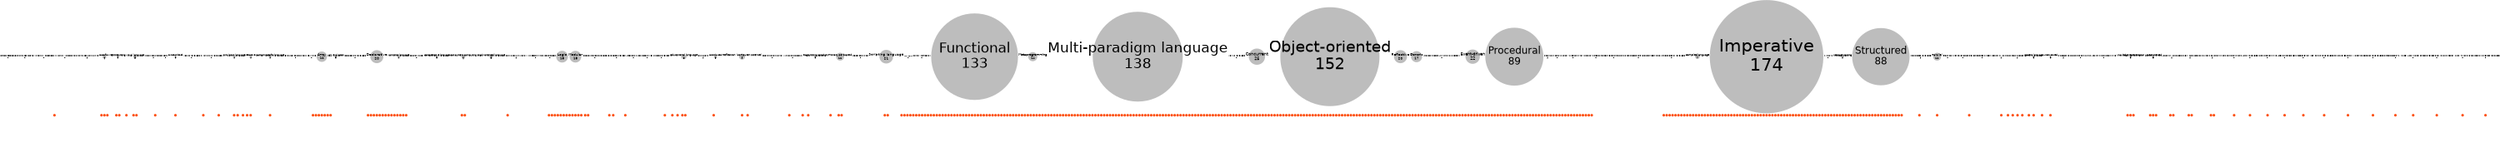 graph {
	node [color="#BDBDBD" fontname=helvetica style=filled]
	overlap=false repulsiveforce=0.1 size=20 splines=curved
	node [color="#BDBDBD" fixedsize=shape fontsize=970 height=87.0 width=87.0]
	"Imperative
174"
	node [color="#BDBDBD" fixedsize=shape fontsize=860 height=76.0 width=76.0]
	"Object-oriented
152"
	node [color="#BDBDBD" fixedsize=shape fontsize=790 height=69.0 width=69.0]
	"Multi-paradigm language
138"
	node [color="#BDBDBD" fixedsize=shape fontsize=765 height=66.5 width=66.5]
	"Functional
133"
	node [color="#BDBDBD" fixedsize=shape fontsize=545 height=44.5 width=44.5]
	"Procedural
89"
	node [color="#BDBDBD" fixedsize=shape fontsize=540 height=44.0 width=44.0]
	"Structured
88"
	node [color="#BDBDBD" fixedsize=shape fontsize=225 height=12.5 width=12.5]
	"Concurrent
25"
	node [color="#BDBDBD" fixedsize=shape fontsize=210 height=11.0 width=11.0]
	"Event-driven
22"
	node [color="#BDBDBD" fixedsize=shape fontsize=205 height=10.5 width=10.5]
	"Scripting language
21"
	node [color="#BDBDBD" fixedsize=shape fontsize=200 height=10.0 width=10.0]
	"Declarative
20"
	node [color="#BDBDBD" fixedsize=shape fontsize=200 height=10.0 width=10.0]
	"Reflective
20"
	node [color="#BDBDBD" fixedsize=shape fontsize=190 height=9.0 width=9.0]
	"Modular
18"
	node [color="#BDBDBD" fixedsize=shape fontsize=190 height=9.0 width=9.0]
	"Logic
18"
	node [color="#BDBDBD" fixedsize=shape fontsize=185 height=8.5 width=8.5]
	"Generic
17"
	node [color="#BDBDBD" fixedsize=shape fontsize=180 height=8.0 width=8.0]
	"Array
16"
	node [color="#BDBDBD" fixedsize=shape fontsize=170 height=7.0 width=7.0]
	"Metaprogramming
14"
	node [color="#BDBDBD" fixedsize=shape fontsize=160 height=6.0 width=6.0]
	"Parallel
12"
	node [color="#BDBDBD" fixedsize=shape fontsize=160 height=6.0 width=6.0]
	"Prototype-based
12"
	node [color="#BDBDBD" fixedsize=shape fontsize=145 height=4.5 width=4.5]
	"Reflection (computer science)
9"
	node [color="#BDBDBD" fixedsize=shape fontsize=140 height=4.0 width=4.0]
	"Educational language
8"
	node [color="#BDBDBD" fixedsize=shape fontsize=135 height=3.5 width=3.5]
	"Compiled language
7"
	node [color="#BDBDBD" fixedsize=shape fontsize=130 height=3.0 width=3.0]
	"Dataflow
6"
	node [color="#BDBDBD" fixedsize=shape fontsize=130 height=3.0 width=3.0]
	"Concurrent computing
6"
	node [color="#BDBDBD" fixedsize=shape fontsize=125 height=2.5 width=2.5]
	"Visual language
5"
	node [color="#BDBDBD" fixedsize=shape fontsize=125 height=2.5 width=2.5]
	"Stack-oriented language
5"
	node [color="#BDBDBD" fixedsize=shape fontsize=125 height=2.5 width=2.5]
	"Distributed
5"
	node [color="#BDBDBD" fixedsize=shape fontsize=120 height=2.0 width=2.0]
	"Reactive
4"
	node [color="#BDBDBD" fixedsize=shape fontsize=120 height=2.0 width=2.0]
	"Non-strict language
4"
	node [color="#BDBDBD" fixedsize=shape fontsize=120 height=2.0 width=2.0]
	"Simulation language
4"
	node [color="#BDBDBD" fixedsize=shape fontsize=120 height=2.0 width=2.0]
	"Domain-specific language
4"
	node [color="#BDBDBD" fixedsize=shape fontsize=120 height=2.0 width=2.0]
	"Message passing
4"
	node [color="#BDBDBD" fixedsize=shape fontsize=115 height=1.5 width=1.5]
	"Unstructured
3"
	node [color="#BDBDBD" fixedsize=shape fontsize=115 height=1.5 width=1.5]
	"Lazy evaluation
3"
	node [color="#BDBDBD" fixedsize=shape fontsize=115 height=1.5 width=1.5]
	"Function-level
3"
	node [color="#BDBDBD" fixedsize=shape fontsize=115 height=1.5 width=1.5]
	"Esoteric language
3"
	node [color="#BDBDBD" fixedsize=shape fontsize=115 height=1.5 width=1.5]
	"Concatenative language
3"
	node [color="#BDBDBD" fixedsize=shape fontsize=115 height=1.5 width=1.5]
	"Knowledge representation
3"
	node [color="#BDBDBD" fixedsize=shape fontsize=115 height=1.5 width=1.5]
	"Programming paradigm
3"
	node [color="#BDBDBD" fixedsize=shape fontsize=115 height=1.5 width=1.5]
	"Aspect-oriented
3"
	node [color="#BDBDBD" fixedsize=shape fontsize=115 height=1.5 width=1.5]
	"Term-rewriting
3"
	node [color="#BDBDBD" fixedsize=shape fontsize=110 height=1.0 width=1.0]
	"Interpreted language
2"
	node [color="#BDBDBD" fixedsize=shape fontsize=110 height=1.0 width=1.0]
	"Stack-based
2"
	node [color="#BDBDBD" fixedsize=shape fontsize=110 height=1.0 width=1.0]
	"Assembly language
2"
	node [color="#BDBDBD" fixedsize=shape fontsize=110 height=1.0 width=1.0]
	"Query language
2"
	node [color="#BDBDBD" fixedsize=shape fontsize=110 height=1.0 width=1.0]
	"Distributed computing
2"
	node [color="#BDBDBD" fixedsize=shape fontsize=110 height=1.0 width=1.0]
	"Pipeline
2"
	node [color="#BDBDBD" fixedsize=shape fontsize=110 height=1.0 width=1.0]
	"Typesetting
2"
	node [color="#BDBDBD" fixedsize=shape fontsize=110 height=1.0 width=1.0]
	"Design by contract
2"
	node [color="#BDBDBD" fixedsize=shape fontsize=110 height=1.0 width=1.0]
	"Constraint
2"
	node [color="#BDBDBD" fixedsize=shape fontsize=110 height=1.0 width=1.0]
	"Concurrent constraint logic
2"
	node [color="#BDBDBD" fixedsize=shape fontsize=110 height=1.0 width=1.0]
	"Computer simulation
2"
	node [color="#BDBDBD" fixedsize=shape fontsize=105 height=0.5 width=0.5]
	"Markup language
1"
	node [color="#BDBDBD" fixedsize=shape fontsize=105 height=0.5 width=0.5]
	"Constraint logic
1"
	node [color="#BDBDBD" fixedsize=shape fontsize=105 height=0.5 width=0.5]
	"Formal verification
1"
	node [color="#BDBDBD" fixedsize=shape fontsize=105 height=0.5 width=0.5]
	"Nondeterministic
1"
	node [color="#BDBDBD" fixedsize=shape fontsize=105 height=0.5 width=0.5]
	"Component-based software engineering
1"
	node [color="#BDBDBD" fixedsize=shape fontsize=105 height=0.5 width=0.5]
	"Action language
1"
	node [color="#BDBDBD" fixedsize=shape fontsize=105 height=0.5 width=0.5]
	"Logic Programming
1"
	node [color="#BDBDBD" fixedsize=shape fontsize=105 height=0.5 width=0.5]
	"Embedded system
1"
	node [color="#BDBDBD" fixedsize=shape fontsize=105 height=0.5 width=0.5]
	"Dependent type
1"
	node [color="#BDBDBD" fixedsize=shape fontsize=105 height=0.5 width=0.5]
	"Agent-oriented
1"
	node [color="#BDBDBD" fixedsize=shape fontsize=105 height=0.5 width=0.5]
	"Synchronous language
1"
	node [color="#BDBDBD" fixedsize=shape fontsize=105 height=0.5 width=0.5]
	"Graphical
1"
	node [color="#BDBDBD" fixedsize=shape fontsize=105 height=0.5 width=0.5]
	"Concept
1"
	node [color="#BDBDBD" fixedsize=shape fontsize=105 height=0.5 width=0.5]
	"High-level assembler
1"
	node [color="#BDBDBD" fixedsize=shape fontsize=105 height=0.5 width=0.5]
	"Data-driven
1"
	node [color="#BDBDBD" fixedsize=shape fontsize=105 height=0.5 width=0.5]
	"Language oriented
1"
	node [color="#BDBDBD" fixedsize=shape fontsize=105 height=0.5 width=0.5]
	"Data exchange language
1"
	node [color="#BDBDBD" fixedsize=shape fontsize=105 height=0.5 width=0.5]
	"The Task-based Asynchronous Pattern
1"
	node [color="#BDBDBD" fixedsize=shape fontsize=105 height=0.5 width=0.5]
	"Protocol (object-oriented)
1"
	node [color="#BDBDBD" fixedsize=shape fontsize=105 height=0.5 width=0.5]
	"Block (programming)
1"
	node [color="#BDBDBD" fixedsize=shape fontsize=105 height=0.5 width=0.5]
	"Process-oriented
1"
	node [color="#BDBDBD" fixedsize=shape fontsize=105 height=0.5 width=0.5]
	"Template engine (web)
1"
	node [color="#BDBDBD" fixedsize=shape fontsize=105 height=0.5 width=0.5]
	"Pi calculus
1"
	node [color="#BDBDBD" fixedsize=shape fontsize=105 height=0.5 width=0.5]
	"Real-time computing
1"
	node [color="#BDBDBD" fixedsize=shape fontsize=105 height=0.5 width=0.5]
	"Multi-core processor
1"
	node [color="#BDBDBD" fixedsize=shape fontsize=105 height=0.5 width=0.5]
	"Fourth-generation language
1"
	node [color="#BDBDBD" fixedsize=shape fontsize=105 height=0.5 width=0.5]
	"End-user development
1"
	node [color="#BDBDBD" fixedsize=shape fontsize=105 height=0.5 width=0.5]
	"Scripting Language
1"
	node [color="#BDBDBD" fixedsize=shape fontsize=105 height=0.5 width=0.5]
	"Data-centric language
1"
	node [color="#BDBDBD" fixedsize=shape fontsize=105 height=0.5 width=0.5]
	"Class-based
1"
	node [color="#BDBDBD" fixedsize=shape fontsize=105 height=0.5 width=0.5]
	"Structural Equation Modeling
1"
	node [color="#BDBDBD" fixedsize=shape fontsize=105 height=0.5 width=0.5]
	"Declarative Language
1"
	node [color="#BDBDBD" fixedsize=shape fontsize=105 height=0.5 width=0.5]
	"Natural language
1"
	node [color="#BDBDBD" fixedsize=shape fontsize=105 height=0.5 width=0.5]
	"Tacit
1"
	node [color="#BDBDBD" fixedsize=shape fontsize=105 height=0.5 width=0.5]
	"Object-capability model
1"
	node [color="#BDBDBD" fixedsize=shape fontsize=105 height=0.5 width=0.5]
	"Reversible computing
1"
	node [color="#BDBDBD" fixedsize=shape fontsize=105 height=0.5 width=0.5]
	"Actor model
1"
	node [color="#BDBDBD" fixedsize=shape fontsize=105 height=0.5 width=0.5]
	"Algebraic types
1"
	node [color="#BDBDBD" fixedsize=shape fontsize=105 height=0.5 width=0.5]
	"Prototype-oriented
1"
	node [color="#BDBDBD" fixedsize=shape fontsize=105 height=0.5 width=0.5]
	"Object-oriented analysis and design
1"
	node [color="#BDBDBD" fixedsize=shape fontsize=105 height=0.5 width=0.5]
	"Purely functional
1"
	node [color="#BDBDBD" fixedsize=shape fontsize=105 height=0.5 width=0.5]
	"Object database
1"
	node [color="#BDBDBD" fixedsize=shape fontsize=105 height=0.5 width=0.5]
	"Distributed cache
1"
	node [color="#BDBDBD" fixedsize=shape fontsize=105 height=0.5 width=0.5]
	"In-memory database
1"
	node [color="#BDBDBD" fixedsize=shape fontsize=105 height=0.5 width=0.5]
	"In-Memory Processing
1"
	node [color="#BDBDBD" fixedsize=shape fontsize=105 height=0.5 width=0.5]
	"Symbolic
1"
	node [color="#BDBDBD" fixedsize=shape fontsize=105 height=0.5 width=0.5]
	"Extensible
1"
	node [color="#BDBDBD" fixedsize=shape fontsize=105 height=0.5 width=0.5]
	"Algorithmic_programming
1"
	node [color="#BDBDBD" fixedsize=shape fontsize=105 height=0.5 width=0.5]
	"Expression-oriented language
1"
	node [color="#BDBDBD" fixedsize=shape fontsize=105 height=0.5 width=0.5]
	"Rewriting
1"
	node [color="#BDBDBD" fixedsize=shape fontsize=105 height=0.5 width=0.5]
	"Parallel model
1"
	node [color="#fc4e0f" fontsize=0 height=2 width=2]
	"Markup language
1" -- "Curl_(programming_language)"
	"Object-oriented
152" -- "Curl_(programming_language)"
	"Multi-paradigm language
138" -- "Curl_(programming_language)"
	"Procedural
89" -- Liberty_BASIC
	"Event-driven
22" -- Liberty_BASIC
	"Multi-paradigm language
138" -- "Lua_(programming_language)"
	"Scripting language
21" -- "Lua_(programming_language)"
	"Imperative
174" -- "Lua_(programming_language)"
	"Functional
133" -- "Lua_(programming_language)"
	"Dataflow
6" -- SISAL
	"Functional
133" -- SISAL
	"Imperative
174" -- SNOBOL
	"Unstructured
3" -- SNOBOL
	"Multi-paradigm language
138" -- SQL
	"Declarative
20" -- SQL
	"Functional
133" -- Sather
	"Object-oriented
152" -- Sather
	"Object-oriented
152" -- Simula
	"Object-oriented
152" -- Squeak
	"Procedural
89" -- "Turing_(programming_language)"
	"Object-oriented
152" -- "Turing_(programming_language)"
	"Multi-paradigm language
138" -- "Turing_(programming_language)"
	"Concurrent
25" -- VHDL
	"Reactive
4" -- VHDL
	"Declarative
20" -- XSLT
	"Procedural
89" -- ALGOL_58
	"Structured
88" -- ALGOL_58
	"Imperative
174" -- ALGOL_58
	"Procedural
89" -- ALGOL_60
	"Structured
88" -- ALGOL_60
	"Imperative
174" -- ALGOL_60
	"Procedural
89" -- ALGOL_W
	"Structured
88" -- ALGOL_W
	"Imperative
174" -- ALGOL_W
	"Object-oriented
152" -- "Ceylon_(programming_language)"
	"Multi-paradigm language
138" -- "Claire_(programming_language)"
	"Functional
133" -- "Claire_(programming_language)"
	"Object-oriented
152" -- "Claire_(programming_language)"
	"Reflective
20" -- "Claire_(programming_language)"
	"Constraint logic
1" -- Constraint_Handling_Rules
	"Object-oriented
152" -- "Cool_(programming_language)"
	"Functional
133" -- "F*_(programming_language)"
	"Imperative
174" -- "F*_(programming_language)"
	"Formal verification
1" -- "F*_(programming_language)"
	"Multi-paradigm language
138" -- "F*_(programming_language)"
	"Object-oriented
152" -- Generic_Java
	"Structured
88" -- "Genie_(programming_language)"
	"Imperative
174" -- "Genie_(programming_language)"
	"Object-oriented
152" -- "Genie_(programming_language)"
	"Multi-paradigm language
138" -- "Genie_(programming_language)"
	"Functional
133" -- "Haskell_(programming_language)"
	"Lazy evaluation
3" -- "Haskell_(programming_language)"
	"Non-strict language
4" -- "Haskell_(programming_language)"
	"Imperative
174" -- "Haskell_(programming_language)"
	"Modular
18" -- "Haskell_(programming_language)"
	"Nondeterministic
1" -- "Orc_(programming_language)"
	"Concurrent
25" -- "Orc_(programming_language)"
	"Procedural
89" -- "PLEX_(programming_language)"
	"Imperative
174" -- "PLEX_(programming_language)"
	"Functional
133" -- "Pixie_(programming_language)"
	"Compiled language
7" -- "Rust_(programming_language)"
	"Functional
133" -- "Rust_(programming_language)"
	"Structured
88" -- "Rust_(programming_language)"
	"Generic
17" -- "Rust_(programming_language)"
	"Imperative
174" -- "Rust_(programming_language)"
	"Multi-paradigm language
138" -- "Rust_(programming_language)"
	"Concurrent
25" -- "Rust_(programming_language)"
	"Visual language
5" -- VSXu
	"Logic
18" -- CLACL
	"Object-oriented
152" -- Design_By_Numbers
	"Structured
88" -- Microsoft_Small_Basic
	"Imperative
174" -- Microsoft_Small_Basic
	"Object-oriented
152" -- Microsoft_Small_Basic
	"Functional
133" -- "Newspeak_(programming_language)"
	"Object-oriented
152" -- "Newspeak_(programming_language)"
	"Functional
133" -- "Reia_(programming_language)"
	"Imperative
174" -- "Reia_(programming_language)"
	"Multi-paradigm language
138" -- "Reia_(programming_language)"
	"Concurrent
25" -- "Reia_(programming_language)"
	"Declarative
20" -- "Reia_(programming_language)"
	"Object-oriented
152" -- "Reia_(programming_language)"
	"Functional
133" -- "CPL_(programming_language)"
	"Procedural
89" -- "CPL_(programming_language)"
	"Structured
88" -- "CPL_(programming_language)"
	"Imperative
174" -- "CPL_(programming_language)"
	"Multi-paradigm language
138" -- "CPL_(programming_language)"
	"Procedural
89" -- DIBOL
	"Structured
88" -- DIBOL
	"Imperative
174" -- DIBOL
	"Functional
133" -- Object_Pascal
	"Structured
88" -- Object_Pascal
	"Generic
17" -- Object_Pascal
	"Imperative
174" -- Object_Pascal
	"Event-driven
22" -- Object_Pascal
	"Component-based software engineering
1" -- Object_Pascal
	"Object-oriented
152" -- Object_Pascal
	"Parallel
12" -- Obliq
	"Prototype-based
12" -- Obliq
	"Multi-paradigm language
138" -- Obliq
	"Structured
88" -- "RTL/2"
	"Imperative
174" -- "RTL/2"
	"Action language
1" -- "TLA+"
	"Functional
133" -- "Agda_(programming_language)"
	"Functional
133" -- Extensible_Embeddable_Language
	"Imperative
174" -- Extensible_Embeddable_Language
	"Object-oriented
152" -- Extensible_Embeddable_Language
	"Multi-paradigm language
138" -- Extensible_Embeddable_Language
	"Scripting language
21" -- Extensible_Embeddable_Language
	"Functional
133" -- "Little_b_(programming_language)"
	"Object-oriented
152" -- Solidity
	"Imperative
174" -- "Split-C"
	"Structured
88" -- "Split-C"
	"Parallel
12" -- "Split-C"
	"Logic Programming
1" -- XSB
	"Multi-paradigm language
138" -- "JScript_.NET"
	"Structured
88" -- Open_Programming_Language
	"Imperative
174" -- Open_Programming_Language
	"Embedded system
1" -- Open_Programming_Language
	"Structured
88" -- "SP/k"
	"Imperative
174" -- "SP/k"
	"Logic
18" -- Aldor
	"Imperative
174" -- Aldor
	"Functional
133" -- Aldor
	"Multi-paradigm language
138" -- Aldor
	"Object-oriented
152" -- Aldor
	"Dependent type
1" -- Aldor
	"Imperative
174" -- ColdFusion_Markup_Language
	"Object-oriented
152" -- ColdFusion_Markup_Language
	"Logic
18" -- "Gödel_(programming_language)"
	"Declarative
20" -- "Gödel_(programming_language)"
	"Parallel
12" -- NESL
	"Functional
133" -- NESL
	"Array
16" -- NESL
	"Procedural
89" -- Guido_van_Robot
	"Agent-oriented
1" -- AgentSpeak
	"Compiled language
7" -- "Alef_(programming_language)"
	"Structured
88" -- "Alef_(programming_language)"
	"Concurrent
25" -- "Alef_(programming_language)"
	"Functional
133" -- "Atom_(programming_language)"
	"Reactive
4" -- "Atom_(programming_language)"
	"Synchronous language
1" -- "Atom_(programming_language)"
	"Procedural
89" -- CHILL
	"Multi-paradigm language
138" -- "COLA_(software_architecture)"
	"Structured
88" -- COMAL
	"Multi-paradigm language
138" -- ChucK
	"Imperative
174" -- "Draco_(programming_language)"
	"Structured
88" -- "Draco_(programming_language)"
	"Function-level
3" -- "FP_(programming_language)"
	"Procedural
89" -- FreeBASIC
	"Object-oriented
152" -- FreeBASIC
	"Concurrent computing
6" -- "Limbo_(programming_language)"
	"Multi-paradigm language
138" -- "Nickle_(programming_language)"
	"Functional
133" -- "Q_(programming_language_from_Kx_Systems)"
	"Array
16" -- "Q_(programming_language_from_Kx_Systems)"
	"Functional
133" -- "SASL_(programming_language)"
	"Multi-paradigm language
138" -- "SPARK_(programming_language)"
	"Simulation language
4" -- "STELLA_(programming_language)"
	"Visual language
5" -- "STELLA_(programming_language)"
	"Imperative
174" -- "Scratch_(programming_language)"
	"Event-driven
22" -- "Scratch_(programming_language)"
	"Functional
133" -- Tcl
	"Procedural
89" -- Tcl
	"Imperative
174" -- Tcl
	"Event-driven
22" -- Tcl
	"Object-oriented
152" -- Tcl
	"Multi-paradigm language
138" -- Tcl
	"Graphical
1" -- WebMethods_Flow
	"Structured
88" -- WebMethods_Flow
	"Object-oriented
152" -- WebMethods_Flow
	"Functional
133" -- "XL_(programming_language)"
	"Imperative
174" -- "XL_(programming_language)"
	"Concept
1" -- "XL_(programming_language)"
	"Multi-paradigm language
138" -- "XL_(programming_language)"
	"Logic
18" -- Absys
	"Imperative
174" -- Standard_ML
	"Multi-paradigm language
138" -- Standard_ML
	"Functional
133" -- Standard_ML
	"Procedural
89" -- "Babbage_(programming_language)"
	"Structured
88" -- "Babbage_(programming_language)"
	"High-level assembler
1" -- "Babbage_(programming_language)"
	"Functional
133" -- DUP_programming_language
	"Interpreted language
2" -- DUP_programming_language
	"Functional
133" -- "Epigram_(programming_language)"
	"Procedural
89" -- Programming_Language_for_Business
	"Imperative
174" -- Programming_Language_for_Business
	"Functional
133" -- Concurrent_Euclid
	"Structured
88" -- Concurrent_Euclid
	"Imperative
174" -- Concurrent_Euclid
	"Multi-paradigm language
138" -- Concurrent_Euclid
	"Imperative
174" -- "Modula-2+"
	"Structured
88" -- "Modula-2+"
	"Modular
18" -- "Modula-2+"
	"Procedural
89" -- "Turing+"
	"Object-oriented
152" -- "Turing+"
	"Multi-paradigm language
138" -- "Turing+"
	"Concurrent
25" -- "Turing+"
	"Procedural
89" -- ALGOL
	"Structured
88" -- ALGOL
	"Imperative
174" -- ALGOL
	"Procedural
89" -- "AMOS_(programming_language)"
	"Imperative
174" -- "AMOS_(programming_language)"
	"Functional
133" -- "APL_(programming_language)"
	"Structured
88" -- "APL_(programming_language)"
	"Array
16" -- "APL_(programming_language)"
	"Modular
18" -- "APL_(programming_language)"
	"Procedural
89" -- AWK
	"Data-driven
1" -- AWK
	"Scripting language
21" -- AWK
	"Multi-paradigm language
138" -- "Ada_(programming_language)"
	"Imperative
174" -- Assembly_language
	"Unstructured
3" -- Assembly_language
	"Unstructured
3" -- BASIC
	"Procedural
89" -- BCPL
	"Structured
88" -- BCPL
	"Imperative
174" -- BCPL
	"Structured
88" -- Brainfuck
	"Imperative
174" -- Brainfuck
	"Esoteric language
3" -- Brainfuck
	"Procedural
89" -- "CLU_(programming_language)"
	"Object-oriented
152" -- "CLU_(programming_language)"
	"Multi-paradigm language
138" -- "CLU_(programming_language)"
	"Procedural
89" -- COBOL
	"Imperative
174" -- COBOL
	"Object-oriented
152" -- COBOL
	"Imperative
174" -- "C_(programming_language)"
	"Structured
88" -- "C_(programming_language)"
	"Functional
133" -- Common_Lisp
	"Procedural
89" -- Common_Lisp
	"Generic
17" -- Common_Lisp
	"Metaprogramming
14" -- Common_Lisp
	"Object-oriented
152" -- Common_Lisp
	"Multi-paradigm language
138" -- Common_Lisp
	"Reflective
20" -- Common_Lisp
	"Procedural
89" -- Coral_66
	"Structured
88" -- Coral_66
	"Imperative
174" -- Coral_66
	"Functional
133" -- "Dylan_(programming_language)"
	"Object-oriented
152" -- "Dylan_(programming_language)"
	"Multi-paradigm language
138" -- "Dylan_(programming_language)"
	"Object-oriented
152" -- "Eiffel_(programming_language)"
	"Functional
133" -- Emacs_Lisp
	"Metaprogramming
14" -- Emacs_Lisp
	"Reflective
20" -- Emacs_Lisp
	"Imperative
174" -- "Euphoria_(programming_language)"
	"Procedural
89" -- "Forth_(programming_language)"
	"Concatenative language
3" -- "Forth_(programming_language)"
	"Reflection (computer science)
9" -- "Forth_(programming_language)"
	"Stack-oriented language
5" -- "Forth_(programming_language)"
	"Multi-paradigm language
138" -- Fortran
	"Structured
88" -- Fortran
	"Imperative
174" -- Fortran
	"Generic
17" -- Fortran
	"Multi-paradigm language
138" -- "Icon_(programming_language)"
	"Structured
88" -- "Icon_(programming_language)"
	"Multi-paradigm language
138" -- JavaScript
	"Scripting language
21" -- JavaScript
	"Object-oriented
152" -- JavaScript
	"Imperative
174" -- JavaScript
	"Functional
133" -- JavaScript
	"Event-driven
22" -- JavaScript
	"Multi-paradigm language
138" -- "Java_(programming_language)"
	"Object-oriented
152" -- "Java_(programming_language)"
	"Structured
88" -- "Java_(programming_language)"
	"Imperative
174" -- "Java_(programming_language)"
	"Generic
17" -- "Java_(programming_language)"
	"Reflective
20" -- "Java_(programming_language)"
	"Concurrent
25" -- "Java_(programming_language)"
	"Knowledge representation
3" -- "KRL_(programming_language)"
	"Functional
133" -- Kent_Recursive_Calculator
	"Functional
133" -- "Lisp_(programming_language)"
	"Procedural
89" -- "Lisp_(programming_language)"
	"Metaprogramming
14" -- "Lisp_(programming_language)"
	"Multi-paradigm language
138" -- "Lisp_(programming_language)"
	"Reflection (computer science)
9" -- "Lisp_(programming_language)"
	"Programming paradigm
3" -- LiveScript
	"Functional
133" -- LiveScript
	"Object-oriented
152" -- LiveScript
	"Functional
133" -- "Logo_(programming_language)"
	"Procedural
89" -- "Logo_(programming_language)"
	"Educational language
8" -- "Logo_(programming_language)"
	"Multi-paradigm language
138" -- "Logo_(programming_language)"
	"Reflection (computer science)
9" -- "Logo_(programming_language)"
	"Functional
133" -- "ML_(programming_language)"
	"Imperative
174" -- "ML_(programming_language)"
	"Multi-paradigm language
138" -- "ML_(programming_language)"
	"Procedural
89" -- MUMPS
	"Imperative
174" -- "Mary_(programming_language)"
	"Functional
133" -- "Mercury_(programming_language)"
	"Logic
18" -- "Mercury_(programming_language)"
	"Object-oriented
152" -- "Mercury_(programming_language)"
	"Array
16" -- Nial
	"Structured
88" -- "Oberon_(programming_language)"
	"Imperative
174" -- "Oberon_(programming_language)"
	"Object-oriented
152" -- "Oberon_(programming_language)"
	"Modular
18" -- "Oberon_(programming_language)"
	"Concurrent
25" -- "Occam_(programming_language)"
	"Functional
133" -- PHP
	"Procedural
89" -- PHP
	"Imperative
174" -- PHP
	"Object-oriented
152" -- PHP
	"Reflective
20" -- PHP
	"Procedural
89" -- "PL/I"
	"Structured
88" -- "PL/I"
	"Imperative
174" -- "PL/I"
	"Structured
88" -- "Pascal_(programming_language)"
	"Imperative
174" -- "Pascal_(programming_language)"
	"Multi-paradigm language
138" -- Perl
	"Functional
133" -- Perl
	"Imperative
174" -- Perl
	"Object-oriented
152" -- Perl
	"Reflective
20" -- Perl
	"Procedural
89" -- Perl
	"Event-driven
22" -- Perl
	"Generic
17" -- Perl
	"Procedural
89" -- PostScript
	"Stack-based
2" -- PostScript
	"Multi-paradigm language
138" -- PostScript
	"Logic
18" -- Prolog
	"Functional
133" -- "Python_(programming_language)"
	"Procedural
89" -- "Python_(programming_language)"
	"Imperative
174" -- "Python_(programming_language)"
	"Object-oriented
152" -- "Python_(programming_language)"
	"Multi-paradigm language
138" -- "Python_(programming_language)"
	"Reflective
20" -- "Python_(programming_language)"
	"Imperative
174" -- QuakeC
	"Structured
88" -- QuakeC
	"Language oriented
1" -- Rebol
	"Functional
133" -- Rebol
	"Data exchange language
1" -- Rebol
	"Imperative
174" -- Rebol
	"Prototype-based
12" -- Rebol
	"Functional
133" -- "Ruby_(programming_language)"
	"Imperative
174" -- "Ruby_(programming_language)"
	"Object-oriented
152" -- "Ruby_(programming_language)"
	"Multi-paradigm language
138" -- "Ruby_(programming_language)"
	"Reflective
20" -- "Ruby_(programming_language)"
	"Scripting language
21" -- Sed
	"Object-oriented
152" -- Smalltalk
	"Functional
133" -- "C_Sharp_(programming_language)"
	"Structured
88" -- "C_Sharp_(programming_language)"
	"Generic
17" -- "C_Sharp_(programming_language)"
	"Imperative
174" -- "C_Sharp_(programming_language)"
	"Event-driven
22" -- "C_Sharp_(programming_language)"
	"The Task-based Asynchronous Pattern
1" -- "C_Sharp_(programming_language)"
	"Object-oriented
152" -- "C_Sharp_(programming_language)"
	"Multi-paradigm language
138" -- "C_Sharp_(programming_language)"
	"Reflective
20" -- "C_Sharp_(programming_language)"
	"Concurrent computing
6" -- "C_Sharp_(programming_language)"
	"Object-oriented
152" -- "Crystal_(programming_language)"
	"Multi-paradigm language
138" -- "Crystal_(programming_language)"
	"Imperative
174" -- DIGITAL_Command_Language
	"Object-oriented
152" -- "Emerald_(programming_language)"
	"Functional
133" -- "Euclid_(programming_language)"
	"Structured
88" -- "Euclid_(programming_language)"
	"Imperative
174" -- "Euclid_(programming_language)"
	"Multi-paradigm language
138" -- "Euclid_(programming_language)"
	"Functional
133" -- "F_Sharp_(programming_language)"
	"Imperative
174" -- "F_Sharp_(programming_language)"
	"Metaprogramming
14" -- "F_Sharp_(programming_language)"
	"Object-oriented
152" -- "F_Sharp_(programming_language)"
	"Multi-paradigm language
138" -- "F_Sharp_(programming_language)"
	"Concurrent
25" -- "F_Sharp_(programming_language)"
	"Imperative
174" -- Flow_chart_language
	"Multi-paradigm language
138" -- Haxe
	"Functional
133" -- "Idris_(programming_language)"
	"Assembly language
2" -- Information_Processing_Language
	"Object-oriented
152" -- J_Sharp
	"Structured
88" -- J_Sharp
	"Imperative
174" -- J_Sharp
	"Procedural
89" -- "Karel_(programming_language)"
	"Imperative
174" -- MIVA_Script
	"Procedural
89" -- "Oriel_(scripting_language)"
	"Imperative
174" -- "Oriel_(scripting_language)"
	"Event-driven
22" -- "Snap!_(programming_language)"
	"Object-oriented
152" -- "Snap!_(programming_language)"
	"Educational language
8" -- "Snap!_(programming_language)"
	"Protocol (object-oriented)
1" -- "Swift_(programming_language)"
	"Functional
133" -- "Swift_(programming_language)"
	"Imperative
174" -- "Swift_(programming_language)"
	"Block (programming)
1" -- "Swift_(programming_language)"
	"Object-oriented
152" -- "Swift_(programming_language)"
	"Multi-paradigm language
138" -- "Swift_(programming_language)"
	"Multi-paradigm language
138" -- "Tea_(programming_language)"
	"Functional
133" -- "Tea_(programming_language)"
	"Object-oriented
152" -- "Tea_(programming_language)"
	"Query language
2" -- SPARQL
	"Object-oriented
152" -- "Bistro_(programming_language)"
	"Functional
133" -- Clojure
	"Multi-paradigm language
138" -- "Go!_(programming_language)"
	"Concurrent
25" -- "Go!_(programming_language)"
	"Logic
18" -- "Go!_(programming_language)"
	"Functional
133" -- "Go!_(programming_language)"
	"Imperative
174" -- "Go!_(programming_language)"
	"Compiled language
7" -- "Go_(programming_language)"
	"Structured
88" -- "Go_(programming_language)"
	"Imperative
174" -- "Go_(programming_language)"
	"Concurrent
25" -- "Go_(programming_language)"
	"Imperative
174" -- "Handel-C"
	"Concurrent
25" -- "Handel-C"
	"Prototype-based
12" -- "Ioke_(programming_language)"
	"Object-oriented
152" -- "Ioke_(programming_language)"
	"Knowledge representation
3" -- "LOOM_(ontology)"
	"Functional
133" -- "R_(programming_language)"
	"Procedural
89" -- "R_(programming_language)"
	"Array
16" -- "R_(programming_language)"
	"Imperative
174" -- "R_(programming_language)"
	"Object-oriented
152" -- "R_(programming_language)"
	"Multi-paradigm language
138" -- "R_(programming_language)"
	"Reflective
20" -- "R_(programming_language)"
	"Procedural
89" -- "EC_(programming_language)"
	"Generic
17" -- "EC_(programming_language)"
	"Object-oriented
152" -- "EC_(programming_language)"
	"Multi-paradigm language
138" -- "EC_(programming_language)"
	"Functional
133" -- "Elixir_(programming_language)"
	"Multi-paradigm language
138" -- "Elixir_(programming_language)"
	"Concurrent
25" -- "Elixir_(programming_language)"
	"Distributed
5" -- "Elixir_(programming_language)"
	"Process-oriented
1" -- "Elixir_(programming_language)"
	"Multi-paradigm language
138" -- "Qore_(programming_language)"
	"Parallel
12" -- "Qore_(programming_language)"
	"Functional
133" -- "Qore_(programming_language)"
	"Imperative
174" -- "Qore_(programming_language)"
	"Object-oriented
152" -- "Qore_(programming_language)"
	"Procedural
89" -- "Qore_(programming_language)"
	"Functional
133" -- "Qore_(programming_language)"
	"Dataflow
6" -- "Joule_(programming_language)"
	"Distributed computing
2" -- "Joule_(programming_language)"
	"Object-oriented
152" -- "Joule_(programming_language)"
	"Multi-paradigm language
138" -- "Joule_(programming_language)"
	"Functional
133" -- Cadence_SKILL
	"Object-oriented
152" -- Cadence_SKILL
	"Parallel
12" -- Global_Arrays
	"Imperative
174" -- Global_Arrays
	"Structured
88" -- Global_Arrays
	"Structured
88" -- "Joyce_(programming_language)"
	"Concurrent
25" -- "Joyce_(programming_language)"
	"Imperative
174" -- "Joyce_(programming_language)"
	"Procedural
89" -- "Object-Oriented_Turing"
	"Object-oriented
152" -- "Object-Oriented_Turing"
	"Multi-paradigm language
138" -- "Object-Oriented_Turing"
	"Concurrent
25" -- "Object-Oriented_Turing"
	"Multi-paradigm language
138" -- PowerShell
	"Imperative
174" -- PowerShell
	"Pipeline
2" -- PowerShell
	"Object-oriented
152" -- PowerShell
	"Functional
133" -- PowerShell
	"Reflective
20" -- PowerShell
	"Procedural
89" -- Rexx
	"Structured
88" -- Rexx
	"Multi-paradigm language
138" -- Rexx
	"Imperative
174" -- "Script.NET"
	"Metaprogramming
14" -- "Script.NET"
	"Scripting language
21" -- "Script.NET"
	"Functional
133" -- XQuery
	"Modular
18" -- XQuery
	"Declarative
20" -- XQuery
	"Imperative
174" -- Open_Roberta
	"Event-driven
22" -- Open_Roberta
	"Array
16" -- "A+_(programming_language)"
	"Functional
133" -- Algebraic_Logic_Functional_programming_language
	"Logic
18" -- Algebraic_Logic_Functional_programming_language
	"Multi-paradigm language
138" -- Algebraic_Logic_Functional_programming_language
	"Functional
133" -- "Opa_(programming_language)"
	"Imperative
174" -- "Opa_(programming_language)"
	"Multi-paradigm language
138" -- "Opa_(programming_language)"
	"Functional
133" -- Abstract_State_Machine_Language
	"Imperative
174" -- "Asymptote_(vector_graphics_language)"
	"Typesetting
2" -- "Asymptote_(vector_graphics_language)"
	"Aspect-oriented
3" -- "E_(verification_language)"
	"Functional
133" -- "Elm_(programming_language)"
	"Functional
133" -- Itk
	"Imperative
174" -- Itk
	"Event-driven
22" -- Itk
	"Object-oriented
152" -- Itk
	"Multi-paradigm language
138" -- Itk
	"Functional
133" -- "Kojo_(programming_language)"
	"Object-oriented
152" -- "Kojo_(programming_language)"
	"Term-rewriting
3" -- "TXL_(programming_language)"
	"Template engine (web)
1" -- Haml
	"Functional
133" -- Incr_Tcl
	"Imperative
174" -- Incr_Tcl
	"Event-driven
22" -- Incr_Tcl
	"Object-oriented
152" -- Incr_Tcl
	"Multi-paradigm language
138" -- Incr_Tcl
	"Object-oriented
152" -- "Cobra_(programming_language)"
	"Multi-paradigm language
138" -- "Cobra_(programming_language)"
	"Object-oriented
152" -- Judoscript
	"Scripting language
21" -- Judoscript
	"Imperative
174" -- MiniD
	"Object-oriented
152" -- MiniD
	"Multi-paradigm language
138" -- MiniD
	"Object-oriented
152" -- "Parser_(CGI_language)"
	"Multi-paradigm language
138" -- Scientific_Vector_Language
	"Object-oriented
152" -- Ateji_PX
	"Pi calculus
1" -- Ateji_PX
	"Functional
133" -- CoffeeScript
	"Imperative
174" -- CoffeeScript
	"Prototype-based
12" -- CoffeeScript
	"Multi-paradigm language
138" -- CoffeeScript
	"Scripting language
21" -- CoffeeScript
	"Imperative
174" -- Intel_Parallel_Building_Blocks
	"Structured
88" -- Intel_Parallel_Building_Blocks
	"Parallel
12" -- Intel_Parallel_Building_Blocks
	"Imperative
174" -- "Mirah_(programming_language)"
	"Object-oriented
152" -- "Mirah_(programming_language)"
	"Object-oriented
152" -- OptimJ
	"Reactive
4" -- QML
	"Multi-paradigm language
138" -- QML
	"Scripting language
21" -- QML
	"Declarative
20" -- QML
	"Structured
88" -- SuperPascal
	"Imperative
174" -- SuperPascal
	"Concurrent computing
6" -- SuperPascal
	"Real-time computing
1" -- "XC_(programming_language)"
	"Parallel
12" -- "XC_(programming_language)"
	"Imperative
174" -- "XC_(programming_language)"
	"Concurrent
25" -- "XC_(programming_language)"
	"Distributed
5" -- "XC_(programming_language)"
	"Multi-core processor
1" -- "XC_(programming_language)"
	"Fourth-generation language
1" -- ActiveVFP
	"Procedural
89" -- ActiveVFP
	"Object-oriented
152" -- ActiveVFP
	"Interpreted language
2" -- "Ezhil_(programming_language)"
	"Structured
88" -- "Ezhil_(programming_language)"
	"Imperative
174" -- "Ezhil_(programming_language)"
	"Distributed
5" -- "Join-pattern"
	"Concurrent computing
6" -- "Join-pattern"
	"Procedural
89" -- M_Sharp
	"Structured
88" -- M_Sharp
	"Event-driven
22" -- M_Sharp
	"Metaprogramming
14" -- M_Sharp
	"Object-oriented
152" -- M_Sharp
	"Multi-paradigm language
138" -- M_Sharp
	"Functional
133" -- MexScript
	"Structured
88" -- MexScript
	"End-user development
1" -- MexScript
	"Domain-specific language
4" -- MexScript
	"Compiled language
7" -- "ParaSail_(programming_language)"
	"Structured
88" -- "ParaSail_(programming_language)"
	"Imperative
174" -- "ParaSail_(programming_language)"
	"Object-oriented
152" -- "ParaSail_(programming_language)"
	"Concurrent
25" -- "ParaSail_(programming_language)"
	"Design by contract
2" -- Praspel
	"Functional
133" -- "Qalb_(programming_language)"
	"Scripting Language
1" -- RiscLua
	"Imperative
174" -- SAMPL
	"Multi-paradigm language
138" -- SAMPL
	"Declarative
20" -- SAMPL
	"Functional
133" -- Xtend
	"Imperative
174" -- Xtend
	"Object-oriented
152" -- Xtend
	"Multi-paradigm language
138" -- AngelScript
	"Scripting language
21" -- AngelScript
	"Imperative
174" -- AngelScript
	"Imperative
174" -- PeopleCode
	"Object-oriented
152" -- PeopleCode
	"Multi-paradigm language
138" -- PeopleCode
	"Functional
133" -- JSONiq
	"Modular
18" -- JSONiq
	"Declarative
20" -- JSONiq
	"Functional
133" -- UCBLogo
	"Procedural
89" -- UCBLogo
	"Educational language
8" -- UCBLogo
	"Multi-paradigm language
138" -- UCBLogo
	"Reflection (computer science)
9" -- UCBLogo
	"Object-oriented
152" -- Umple
	"Stack-based
2" -- "Beatnik_(programming_language)"
	"Object-oriented
152" -- "Dolittle_(programming_language)"
	"Multi-paradigm language
138" -- "Dolittle_(programming_language)"
	"Functional
133" -- "ATS_(programming_language)"
	"Imperative
174" -- "ATS_(programming_language)"
	"Multi-paradigm language
138" -- "ATS_(programming_language)"
	"Functional
133" -- "Alice_(programming_language)"
	"Concurrent
25" -- "Alice_(programming_language)"
	"Imperative
174" -- "Alice_(programming_language)"
	"Multi-paradigm language
138" -- "Alice_(programming_language)"
	"Distributed
5" -- "Alice_(programming_language)"
	"Logic
18" -- "Alma-0"
	"Constraint
2" -- "Alma-0"
	"Imperative
174" -- "Alma-0"
	"Multi-paradigm language
138" -- "Alma-0"
	"Structured
88" -- BLISS
	"Imperative
174" -- BLISS
	"Dataflow
6" -- CAL_Actor_Language
	"Object-oriented
152" -- "Charm++"
	"Structured
88" -- "Charm_(programming_language)"
	"Functional
133" -- "Clean_(programming_language)"
	"Structured
88" -- Component_Pascal
	"Imperative
174" -- Component_Pascal
	"Object-oriented
152" -- Component_Pascal
	"Modular
18" -- Component_Pascal
	"Multi-paradigm language
138" -- "Dart_(programming_language)"
	"Scripting language
21" -- "Dart_(programming_language)"
	"Object-oriented
152" -- "Dart_(programming_language)"
	"Imperative
174" -- "Dart_(programming_language)"
	"Functional
133" -- "Dart_(programming_language)"
	"Declarative
20" -- "ECL_(data-centric_programming_language)"
	"Data-centric language
1" -- "ECL_(data-centric_programming_language)"
	"Structured
88" -- "ECL_(data-centric_programming_language)"
	"Array
16" -- "ELI_(programming_language)"
	"Functional
133" -- "Escher_(programming_language)"
	"Logic
18" -- "Escher_(programming_language)"
	"Declarative
20" -- "Escher_(programming_language)"
	"Functional
133" -- "FL_(programming_language)"
	"Function-level
3" -- "FL_(programming_language)"
	"Prototype-based
12" -- "Io_(programming_language)"
	"Object-oriented
152" -- "Io_(programming_language)"
	"Esoteric language
3" -- LOLCODE
	"Functional
133" -- "LPC_(programming_language)"
	"Procedural
89" -- "LPC_(programming_language)"
	"Prototype-based
12" -- "LPC_(programming_language)"
	"Object-oriented
152" -- "LPC_(programming_language)"
	"Multi-paradigm language
138" -- "LPC_(programming_language)"
	"Imperative
174" -- "Modula-2"
	"Structured
88" -- "Modula-2"
	"Modular
18" -- "Modula-2"
	"Class-based
1" -- "Objective-C"
	"Object-oriented
152" -- "Objective-C"
	"Reflection (computer science)
9" -- "Objective-C"
	"Structural Equation Modeling
1" -- OpenMx
	"Procedural
89" -- "PL/C"
	"Structured
88" -- "PL/C"
	"Imperative
174" -- "PL/C"
	"Declarative Language
1" -- "Pan_(programming_language)"
	"Procedural
89" -- Profile_Scripting_Language
	"Object-oriented
152" -- "TOM_(object-oriented_programming_language)"
	"Parallel
12" -- Unified_Parallel_C
	"Message passing
4" -- Unified_Parallel_C
	"Imperative
174" -- Unified_Parallel_C
	"Structured
88" -- Unified_Parallel_C
	"Natural language
1" -- AppleScript
	"Scripting language
21" -- AppleScript
	"Functional
133" -- "C++"
	"Procedural
89" -- "C++"
	"Generic
17" -- "C++"
	"Object-oriented
152" -- "C++"
	"Multi-paradigm language
138" -- "C++"
	"Imperative
174" -- CWEB
	"Structured
88" -- CWEB
	"Imperative
174" -- "FLOW-MATIC"
	"Procedural
89" -- HyperTalk
	"Functional
133" -- "J_(programming_language)"
	"Array
16" -- "J_(programming_language)"
	"Function-level
3" -- "J_(programming_language)"
	"Tacit
1" -- "J_(programming_language)"
	"Prototype-based
12" -- NewtonScript
	"Object-oriented
152" -- NewtonScript
	"Procedural
89" -- "Plankalkül"
	"Procedural
89" -- PureBasic
	"Structured
88" -- PureBasic
	"Imperative
174" -- PureBasic
	"Object-oriented
152" -- "Self_(programming_language)"
	"Structured
88" -- Verilog
	"Scripting language
21" -- Chomski
	"Multi-paradigm language
138" -- "Fantom_(programming_language)"
	"Imperative
174" -- GrGen
	"Multi-paradigm language
138" -- GrGen
	"Declarative
20" -- GrGen
	"Object-oriented
152" -- GrGen
	"Functional
133" -- "Objective-J"
	"Imperative
174" -- "Objective-J"
	"Multi-paradigm language
138" -- "Objective-J"
	"Object-oriented
152" -- "Objective-J"
	"Reflection (computer science)
9" -- "Objective-J"
	"Scripting language
21" -- "Objective-J"
	"Imperative
174" -- PCASTL
	"Reflective
20" -- PCASTL
	"Multi-paradigm language
138" -- PLEXIL
	"Object-oriented
152" -- Pnuts
	"Scripting language
21" -- Pnuts
	"Term-rewriting
3" -- Refal
	"Visual language
5" -- Vvvv
	"Imperative
174" -- Sinclair_BASIC
	"Multi-paradigm language
138" -- Coarray_Fortran
	"Parallel
12" -- Coarray_Fortran
	"Message passing
4" -- Coarray_Fortran
	"Imperative
174" -- Coarray_Fortran
	"Structured
88" -- Coarray_Fortran
	"Procedural
89" -- QBasic
	"Object-capability model
1" -- "Joe-E"
	"Functional
133" -- PicoLisp
	"Procedural
89" -- PicoLisp
	"Object-oriented
152" -- PicoLisp
	"Reflective
20" -- PicoLisp
	"Declarative
20" -- PicoLisp
	"Metaprogramming
14" -- PicoLisp
	"Procedural
89" -- "ABC_(programming_language)"
	"Structured
88" -- "ABC_(programming_language)"
	"Imperative
174" -- "ABC_(programming_language)"
	"Multi-paradigm language
138" -- "ABC_(programming_language)"
	"Functional
133" -- ACL2
	"Metaprogramming
14" -- ACL2
	"Multi-paradigm language
138" -- ActionScript
	"Object-oriented
152" -- ActionScript
	"Functional
133" -- ActionScript
	"Imperative
174" -- ActionScript
	"Scripting language
21" -- ActionScript
	"Imperative
174" -- "CMS-2_(programming_language)"
	"Multi-paradigm language
138" -- Caml
	"Functional
133" -- Caml
	"Imperative
174" -- Caml
	"Functional
133" -- ECMAScript
	"Imperative
174" -- ECMAScript
	"Prototype-based
12" -- ECMAScript
	"Multi-paradigm language
138" -- ECMAScript
	"Procedural
89" -- "Euler_(programming_language)"
	"Structured
88" -- "Euler_(programming_language)"
	"Imperative
174" -- "Euler_(programming_language)"
	"Functional
133" -- "Factor_(programming_language)"
	"Concatenative language
3" -- "Factor_(programming_language)"
	"Multi-paradigm language
138" -- "Factor_(programming_language)"
	"Stack-oriented language
5" -- "Factor_(programming_language)"
	"Multi-paradigm language
138" -- "Hop_(software)"
	"Multi-paradigm language
138" -- IBM_RPG
	"Concurrent constraint logic
2" -- "Janus_(concurrent_constraint_programming_language)"
	"Reversible computing
1" -- "Janus_(time-reversible_computing_programming_language)"
	"Imperative
174" -- "Janus_(time-reversible_computing_programming_language)"
	"Multi-paradigm language
138" -- "Julia_(programming_language)"
	"Procedural
89" -- "Julia_(programming_language)"
	"Functional
133" -- "Julia_(programming_language)"
	"Metaprogramming
14" -- "Julia_(programming_language)"
	"Knowledge representation
3" -- KM_programming_language
	"Imperative
174" -- "MAD_(programming_language)"
	"Functional
133" -- "Miranda_(programming_language)"
	"Lazy evaluation
3" -- "Miranda_(programming_language)"
	"Declarative
20" -- "Miranda_(programming_language)"
	"Structured
88" -- "Nu_(programming_language)"
	"Imperative
174" -- "Nu_(programming_language)"
	"Object-oriented
152" -- "Nu_(programming_language)"
	"Functional
133" -- OCaml
	"Imperative
174" -- OCaml
	"Object-oriented
152" -- OCaml
	"Multi-paradigm language
138" -- OCaml
	"Functional
133" -- "Orwell_(programming_language)"
	"Lazy evaluation
3" -- "Orwell_(programming_language)"
	"Functional
133" -- "Oz_(programming_language)"
	"Logic
18" -- "Oz_(programming_language)"
	"Concurrent
25" -- "Oz_(programming_language)"
	"Constraint
2" -- "Oz_(programming_language)"
	"Imperative
174" -- "Oz_(programming_language)"
	"Object-oriented
152" -- "Oz_(programming_language)"
	"Multi-paradigm language
138" -- "Oz_(programming_language)"
	"Distributed
5" -- "Oz_(programming_language)"
	"Procedural
89" -- "Pico_(programming_language)"
	"Reflection (computer science)
9" -- "Pico_(programming_language)"
	"Functional
133" -- "Pike_(programming_language)"
	"Procedural
89" -- "Pike_(programming_language)"
	"Object-oriented
152" -- "Pike_(programming_language)"
	"Multi-paradigm language
138" -- "Pike_(programming_language)"
	"Functional
133" -- "Racket_(programming_language)"
	"Logic
18" -- "Racket_(programming_language)"
	"Procedural
89" -- "Racket_(programming_language)"
	"Metaprogramming
14" -- "Racket_(programming_language)"
	"Object-oriented
152" -- "Racket_(programming_language)"
	"Modular
18" -- "Racket_(programming_language)"
	"Multi-paradigm language
138" -- "Racket_(programming_language)"
	"Reflection (computer science)
9" -- "Racket_(programming_language)"
	"Structured
88" -- "Raptor_(programming_language)"
	"Imperative
174" -- "Raptor_(programming_language)"
	"Imperative
174" -- Rc
	"Pipeline
2" -- Rc
	"Functional
133" -- SAC_programming_language
	"Array
16" -- SAC_programming_language
	"Actor model
1" -- "SALSA_(programming_language)"
	"Structured
88" -- SystemVerilog
	"Object-oriented
152" -- SystemVerilog
	"Functional
133" -- TypeScript
	"Structured
88" -- TypeScript
	"Generic
17" -- TypeScript
	"Imperative
174" -- TypeScript
	"Object-oriented
152" -- TypeScript
	"Multi-paradigm language
138" -- TypeScript
	"Scripting language
21" -- TypeScript
	"Procedural
89" -- "Unicon_(programming_language)"
	"Object-oriented
152" -- "Unicon_(programming_language)"
	"Programming paradigm
3" -- "Vala_(programming_language)"
	"Structured
88" -- "Vala_(programming_language)"
	"Imperative
174" -- "Vala_(programming_language)"
	"Object-oriented
152" -- "Vala_(programming_language)"
	"Event-driven
22" -- Visual_Basic
	"Multi-paradigm language
138" -- "Visual_Basic_.NET"
	"Structured
88" -- "Visual_Basic_.NET"
	"Imperative
174" -- "Visual_Basic_.NET"
	"Object-oriented
152" -- "Visual_Basic_.NET"
	"Declarative
20" -- "Visual_Basic_.NET"
	"Generic
17" -- "Visual_Basic_.NET"
	"Reflective
20" -- "Visual_Basic_.NET"
	"Event-driven
22" -- "Visual_Basic_.NET"
	"Multi-paradigm language
138" -- Visual_Basic_for_Applications
	"Programming paradigm
3" -- Wolfram_Language
	"Functional
133" -- Wolfram_Language
	"Procedural
89" -- Wolfram_Language
	"Array
16" -- Wolfram_Language
	"Term-rewriting
3" -- Wolfram_Language
	"Procedural
89" -- XBLite
	"Procedural
89" -- Basic4ppc
	"Event-driven
22" -- Basic4ppc
	"Structured
88" -- ABAP
	"Imperative
174" -- ABAP
	"Object-oriented
152" -- ABAP
	"Concurrent
25" -- ALGOL_68
	"Imperative
174" -- ALGOL_68
	"Multi-paradigm language
138" -- ALGOL_68
	"Object-oriented
152" -- "BETA_(programming_language)"
	"Dataflow
6" -- CMS_Pipelines
	"Functional
133" -- "Curry_(programming_language)"
	"Logic
18" -- "Curry_(programming_language)"
	"Non-strict language
4" -- "Curry_(programming_language)"
	"Modular
18" -- "Curry_(programming_language)"
	"Imperative
174" -- DBase
	"Declarative
20" -- DBase
	"Compiled language
7" -- "D_(programming_language)"
	"Functional
133" -- "D_(programming_language)"
	"Procedural
89" -- "D_(programming_language)"
	"Generic
17" -- "D_(programming_language)"
	"Object-oriented
152" -- "D_(programming_language)"
	"Multi-paradigm language
138" -- "D_(programming_language)"
	"Concurrent
25" -- "D_(programming_language)"
	"Functional
133" -- "Joy_(programming_language)"
	"Concatenative language
3" -- "Joy_(programming_language)"
	"Multi-paradigm language
138" -- "Joy_(programming_language)"
	"Stack-oriented language
5" -- "Joy_(programming_language)"
	"Multi-paradigm language
138" -- "Lasso_(programming_language)"
	"Imperative
174" -- "Lasso_(programming_language)"
	"Procedural
89" -- "Lasso_(programming_language)"
	"Concurrent
25" -- "Lasso_(programming_language)"
	"Metaprogramming
14" -- "Lasso_(programming_language)"
	"Reflective
20" -- "Lasso_(programming_language)"
	"Procedural
89" -- MIRC_scripting_language
	"Event-driven
22" -- MIRC_scripting_language
	"Declarative
20" -- Mizar_system
	"Procedural
89" -- "Modula-3"
	"Structured
88" -- "Modula-3"
	"Imperative
174" -- "Modula-3"
	"Modular
18" -- "Modula-3"
	"Generic
17" -- "Pizza_(programming_language)"
	"Algebraic types
1" -- "Pizza_(programming_language)"
	"Functional
133" -- Polyphonic_C_Sharp
	"Structured
88" -- Polyphonic_C_Sharp
	"Imperative
174" -- Polyphonic_C_Sharp
	"Event-driven
22" -- Polyphonic_C_Sharp
	"Object-oriented
152" -- Polyphonic_C_Sharp
	"Multi-paradigm language
138" -- Polyphonic_C_Sharp
	"Concurrent
25" -- Polyphonic_C_Sharp
	"Object-oriented
152" -- "Processing_(programming_language)"
	"Prototype-oriented
1" -- TADS
	"Domain-specific language
4" -- TADS
	"Functional
133" -- XOTcl
	"Imperative
174" -- XOTcl
	"Event-driven
22" -- XOTcl
	"Object-oriented
152" -- XOTcl
	"Multi-paradigm language
138" -- XOTcl
	"Declarative
20" -- XUL
	"Imperative
174" -- AMPL
	"Multi-paradigm language
138" -- AMPL
	"Declarative
20" -- AMPL
	"Object-oriented analysis and design
1" -- "Boo_(programming_language)"
	"Functional
133" -- "Cω"
	"Structured
88" -- "Cω"
	"Imperative
174" -- "Cω"
	"Event-driven
22" -- "Cω"
	"Object-oriented
152" -- "Cω"
	"Multi-paradigm language
138" -- "Cω"
	"Multi-paradigm language
138" -- Perl_6
	"Imperative
174" -- "C--"
	"Purely functional
1" -- "Charity_(programming_language)"
	"Imperative
174" -- Cilk
	"Structured
88" -- Cilk
	"Parallel
12" -- Cilk
	"Object-oriented
152" -- "E_(programming_language)"
	"Multi-paradigm language
138" -- "E_(programming_language)"
	"Message passing
4" -- "E_(programming_language)"
	"Array
16" -- "F-Script_(programming_language)"
	"Object-oriented
152" -- "F-Script_(programming_language)"
	"Multi-paradigm language
138" -- "F-Script_(programming_language)"
	"Functional
133" -- "K_(programming_language)"
	"Array
16" -- "K_(programming_language)"
	"Declarative
20" -- Modelica
	"Multi-paradigm language
138" -- NewLISP
	"Object-oriented
152" -- Object_REXX
	"Procedural
89" -- SETL
	"Structured
88" -- SETL
	"Imperative
174" -- SETL
	"Object-oriented
152" -- SETL
	"Multi-paradigm language
138" -- SETL
	"Imperative
174" -- Standard_ML_of_New_Jersey
	"Multi-paradigm language
138" -- Standard_ML_of_New_Jersey
	"Functional
133" -- Standard_ML_of_New_Jersey
	"Object-oriented
152" -- "X10_(programming_language)"
	"Array
16" -- "ZPL_(programming_language)"
	"Imperative
174" -- MetaPost
	"Typesetting
2" -- MetaPost
	"Imperative
174" -- MSX_BASIC
	"Functional
133" -- "Albatross_(programming_language)"
	"Imperative
174" -- "Albatross_(programming_language)"
	"Object-oriented
152" -- "Albatross_(programming_language)"
	"Object-oriented
152" -- Linotte
	"Structured
88" -- Linotte
	"Imperative
174" -- Linotte
	"Imperative
174" -- "Whiley_(programming_language)"
	"Functional
133" -- "Whiley_(programming_language)"
	"Functional
133" -- AntLang
	"Array
16" -- AntLang
	"Prototype-based
12" -- "Citrine_(programming_language)"
	"Object-oriented
152" -- "Citrine_(programming_language)"
	"Functional
133" -- Ebda3
	"Procedural
89" -- Ebda3
	"Imperative
174" -- Ebda3
	"Object-oriented
152" -- Ebda3
	"Multi-paradigm language
138" -- Ebda3
	"Reflective
20" -- Ebda3
	"Compiled language
7" -- "P4_(programming_language)"
	"Imperative
174" -- "P4_(programming_language)"
	"Domain-specific language
4" -- "P4_(programming_language)"
	"Functional
133" -- "PascalABC.NET"
	"Procedural
89" -- "PascalABC.NET"
	"Generic
17" -- "PascalABC.NET"
	"Object-oriented
152" -- "PascalABC.NET"
	"Multi-paradigm language
138" -- "PascalABC.NET"
	"Procedural
89" -- "Fjölnir_(programming_language)"
	"Object-oriented
152" -- "Fjölnir_(programming_language)"
	"Functional
133" -- "A♯_(Axiom)"
	"Multi-paradigm language
138" -- "A♯_(Axiom)"
	"Object-oriented
152" -- "A♯_(Axiom)"
	"Imperative
174" -- "TUTOR_(programming_language)"
	"Prototype-based
12" -- Lisaac
	"Object-oriented
152" -- Lisaac
	"Structured
88" -- Speedcoding
	"Generic
17" -- Speedcoding
	"Object-oriented
152" -- Speedcoding
	"Procedural
89" -- NetRexx
	"Structured
88" -- NetRexx
	"Object-oriented
152" -- NetRexx
	"Multi-paradigm language
138" -- NetRexx
	"Functional
133" -- "Frege_(programming_language)"
	"Non-strict language
4" -- "Frege_(programming_language)"
	"Functional
133" -- "Extempore_(software)"
	"Multi-paradigm language
138" -- "Extempore_(software)"
	"Multi-paradigm language
138" -- "Falcon_(programming_language)"
	"Procedural
89" -- "Falcon_(programming_language)"
	"Object-oriented
152" -- "Falcon_(programming_language)"
	"Functional
133" -- "Falcon_(programming_language)"
	"Message passing
4" -- "Falcon_(programming_language)"
	"Distributed computing
2" -- "Gemstone_(database)"
	"Object database
1" -- "Gemstone_(database)"
	"Distributed cache
1" -- "Gemstone_(database)"
	"Object-oriented
152" -- "Gemstone_(database)"
	"In-memory database
1" -- "Gemstone_(database)"
	"In-Memory Processing
1" -- "Gemstone_(database)"
	"Functional
133" -- "Impromptu_(programming_environment)"
	"Multi-paradigm language
138" -- "Impromptu_(programming_environment)"
	"Structured
88" -- "Neko_(programming_language)"
	"Prototype-based
12" -- "Neko_(programming_language)"
	"Object-oriented
152" -- "Neko_(programming_language)"
	"Scripting language
21" -- "Neko_(programming_language)"
	"Compiled language
7" -- "Nim_(programming_language)"
	"Procedural
89" -- "Nim_(programming_language)"
	"Imperative
174" -- "Nim_(programming_language)"
	"Object-oriented
152" -- "Nim_(programming_language)"
	"Multi-paradigm language
138" -- "Nim_(programming_language)"
	"Concurrent
25" -- "Nim_(programming_language)"
	"Array
16" -- Perl_Data_Language
	"Symbolic
1" -- "Red_(programming_language)"
	"Functional
133" -- "Red_(programming_language)"
	"Imperative
174" -- "Red_(programming_language)"
	"Multi-paradigm language
138" -- "SQL/PSM"
	"Structured
88" -- Seed7
	"Generic
17" -- Seed7
	"Imperative
174" -- Seed7
	"Object-oriented
152" -- Seed7
	"Extensible
1" -- Seed7
	"Multi-paradigm language
138" -- Seed7
	"Reflective
20" -- Seed7
	"Parallel
12" -- "C*"
	"Imperative
174" -- "C*"
	"Object-oriented
152" -- "C*"
	"Multi-paradigm language
138" -- "C*"
	"Functional
133" -- EuLisp
	"Procedural
89" -- EuLisp
	"Metaprogramming
14" -- EuLisp
	"Object-oriented
152" -- EuLisp
	"Multi-paradigm language
138" -- EuLisp
	"Functional
133" -- "NIL_(programming_language)"
	"Procedural
89" -- "NIL_(programming_language)"
	"Multi-paradigm language
138" -- "NIL_(programming_language)"
	"Simulation language
4" -- NetLogo
	"Procedural
89" -- NetLogo
	"Computer simulation
2" -- NetLogo
	"Educational language
8" -- NetLogo
	"Multi-paradigm language
138" -- NetLogo
	"Simulation language
4" -- StarLogo
	"Procedural
89" -- StarLogo
	"Computer simulation
2" -- StarLogo
	"Educational language
8" -- StarLogo
	"Multi-paradigm language
138" -- StarLogo
	"Procedural
89" -- FutureBASIC
	"Domain-specific language
4" -- "Frenetic_(programming_language)"
	"Reactive
4" -- "Frenetic_(programming_language)"
	"Modular
18" -- "Frenetic_(programming_language)"
	"Object-oriented
152" -- GNU_E
	"Structured
88" -- Monkey_X
	"Generic
17" -- Monkey_X
	"Imperative
174" -- Monkey_X
	"Object-oriented
152" -- Monkey_X
	"Modular
18" -- Monkey_X
	"Multi-paradigm language
138" -- Monkey_X
	"Reflection (computer science)
9" -- Monkey_X
	"Concurrent computing
6" -- Monkey_X
	"Functional
133" -- Nemerle
	"Imperative
174" -- Nemerle
	"Metaprogramming
14" -- Nemerle
	"Object-oriented
152" -- Nemerle
	"Multi-paradigm language
138" -- Nemerle
	"Functional
133" -- Urbiscript
	"Procedural
89" -- Urbiscript
	"Imperative
174" -- Urbiscript
	"Event-driven
22" -- Urbiscript
	"Object-oriented
152" -- Urbiscript
	"Multi-paradigm language
138" -- Urbiscript
	"Reflective
20" -- Urbiscript
	"Functional
133" -- Oaklisp
	"Procedural
89" -- Oaklisp
	"Multi-paradigm language
138" -- Oaklisp
	"Object-oriented
152" -- Oaklisp
	"Object-oriented
152" -- Object_Oberon
	"Imperative
174" -- PROMAL
	"Structured
88" -- PROMAL
	"Imperative
174" -- Vilnius_BASIC
	"Algorithmic_programming
1" -- Vilnius_BASIC
	"Logic
18" -- Logtalk
	"Object-oriented
152" -- AgentSheets
	"Educational language
8" -- AgentSheets
	"Procedural
89" -- Basic4GL
	"Procedural
89" -- Brutus2D
	"Aspect-oriented
3" -- GluonJ
	"Aspect-oriented
3" -- AspectJ
	"Functional
133" -- ISWIM
	"Imperative
174" -- ISWIM
	"Imperative
174" -- "MATH-MATIC"
	"Esoteric language
3" -- Malbolge
	"Imperative
174" -- Malbolge
	"Object-oriented
152" -- BeanShell
	"Scripting language
21" -- BeanShell
	"Procedural
89" -- "F_(programming_language)"
	"Modular
18" -- "F_(programming_language)"
	"Procedural
89" -- "G-code"
	"Imperative
174" -- "G-code"
	"Dataflow
6" -- "Lucid_(programming_language)"
	"Structured
88" -- "P′′"
	"Imperative
174" -- "P′′"
	"Functional
133" -- "T_(programming_language)"
	"Imperative
174" -- "T_(programming_language)"
	"Metaprogramming
14" -- "T_(programming_language)"
	"Object-oriented
152" -- "T_(programming_language)"
	"Multi-paradigm language
138" -- "T_(programming_language)"
	"Functional
133" -- "Ciao_(programming_language)"
	"Logic
18" -- "Ciao_(programming_language)"
	"Object-oriented
152" -- "Ciao_(programming_language)"
	"Modular
18" -- "Ciao_(programming_language)"
	"Assembly language
2" -- "Jasmin_(software)"
	"Structured
88" -- "Plus_(programming_language)"
	"Imperative
174" -- "Plus_(programming_language)"
	"Expression-oriented language
1" -- WebAssembly
	"Parallel
12" -- "*Lisp"
	"Functional
133" -- "Harbour_(software)"
	"Imperative
174" -- "Harbour_(software)"
	"Object-oriented
152" -- "Harbour_(software)"
	"Multi-paradigm language
138" -- "Harbour_(software)"
	"Reflective
20" -- "Harbour_(software)"
	"Object-oriented
152" -- SK8
	"Query language
2" -- XPath
	"Procedural
89" -- CGOL
	"Structured
88" -- CGOL
	"Imperative
174" -- CGOL
	"Concurrent computing
6" -- Newsqueak
	"Multi-paradigm language
138" -- ".QL"
	"Logic
18" -- ".QL"
	"Object-oriented
152" -- ".QL"
	"Functional
133" -- "Scala_(programming_language)"
	"Imperative
174" -- "Scala_(programming_language)"
	"Object-oriented
152" -- "Scala_(programming_language)"
	"Multi-paradigm language
138" -- "Scala_(programming_language)"
	"Concurrent
25" -- "Scala_(programming_language)"
	"Functional
133" -- Spec_Sharp
	"Structured
88" -- Spec_Sharp
	"Imperative
174" -- Spec_Sharp
	"Event-driven
22" -- Spec_Sharp
	"Object-oriented
152" -- Spec_Sharp
	"Multi-paradigm language
138" -- Spec_Sharp
	"Design by contract
2" -- Spec_Sharp
	"Procedural
89" -- "FACT_(computer_language)"
	"Imperative
174" -- "FACT_(computer_language)"
	"Procedural
89" -- JOVIAL
	"Structured
88" -- JOVIAL
	"Imperative
174" -- JOVIAL
	"Prototype-based
12" -- "Etoys_(programming_language)"
	"Object-oriented
152" -- "Etoys_(programming_language)"
	"Educational language
8" -- "Etoys_(programming_language)"
	"Logic
18" -- Fril
	"Functional
133" -- "Pure_(programming_language)"
	"Rewriting
1" -- "Pure_(programming_language)"
	"Declarative
20" -- "Pure_(programming_language)"
	"Procedural
89" -- Join_Java
	"Reflective
20" -- Join_Java
	"Event-driven
22" -- "Sense_(programming)"
	"Object-oriented
152" -- "Sense_(programming)"
	"Educational language
8" -- "Sense_(programming)"
	"Functional
133" -- "Squirrel_(programming_language)"
	"Imperative
174" -- "Squirrel_(programming_language)"
	"Object-oriented
152" -- "Squirrel_(programming_language)"
	"Multi-paradigm language
138" -- "Squirrel_(programming_language)"
	"Scripting language
21" -- "Squirrel_(programming_language)"
	"Concurrent constraint logic
2" -- ToonTalk
	"Simulation language
4" -- VisSim
	"Visual language
5" -- VisSim
	"Modular
18" -- VisSim
	"Procedural
89" -- Yoix
	"Multi-paradigm language
138" -- Yoix
	"Object-oriented
152" -- Yoix
	"Functional
133" -- "Cameleon_(programming_language)"
	"Structured
88" -- Flowgorithm
	"Imperative
174" -- Flowgorithm
	"Functional
133" -- "Halide_(programming_language)"
	"Parallel model
1" -- "Halide_(programming_language)"
	"Structured
88" -- Visual_Logic
	"Imperative
174" -- Visual_Logic
	"Procedural
89" -- ColorForth
	"Stack-oriented language
5" -- ColorForth
	"Imperative
174" -- "Groovy_(programming_language)"
	"Object-oriented
152" -- "Groovy_(programming_language)"
	"Scripting language
21" -- "Groovy_(programming_language)"
	"Imperative
174" -- IBM_i_Control_Language
	"Object-oriented
152" -- "S2_(programming_language)"
	"Functional
133" -- "A++"
	"Logic
18" -- "A++"
	"Imperative
174" -- "A++"
	"Object-oriented
152" -- "A++"
	"Multi-paradigm language
138" -- "A++"
	"Structured
88" -- "Oberon-2"
	"Imperative
174" -- "Oberon-2"
	"Object-oriented
152" -- "Oberon-2"
	"Modular
18" -- "Oberon-2"
	"Imperative
174" -- Dartmouth_BASIC
	"Array
16" -- "IDL_(programming_language)"
	"Dataflow
6" -- Prograph
	"Visual language
5" -- Prograph
	"Object-oriented
152" -- Prograph
	"Multi-paradigm language
138" -- Prograph
	"Structured
88" -- "RPL_(programming_language)"
	"Stack-oriented language
5" -- "RPL_(programming_language)"
	"Object-oriented
152" -- "RPL_(programming_language)"
	"Structured
88" -- "S3_(programming_language)"
	"Imperative
174" -- "S3_(programming_language)"
	"Functional
133" -- Quark_Framework
	"Non-strict language
4" -- Quark_Framework
	"Modular
18" -- Quark_Framework
	"Imperative
174" -- Python_for_S60
	"Object-oriented
152" -- Python_for_S60
	"Multi-paradigm language
138" -- Python_for_S60
	"Functional
133" -- Python_for_S60
}
